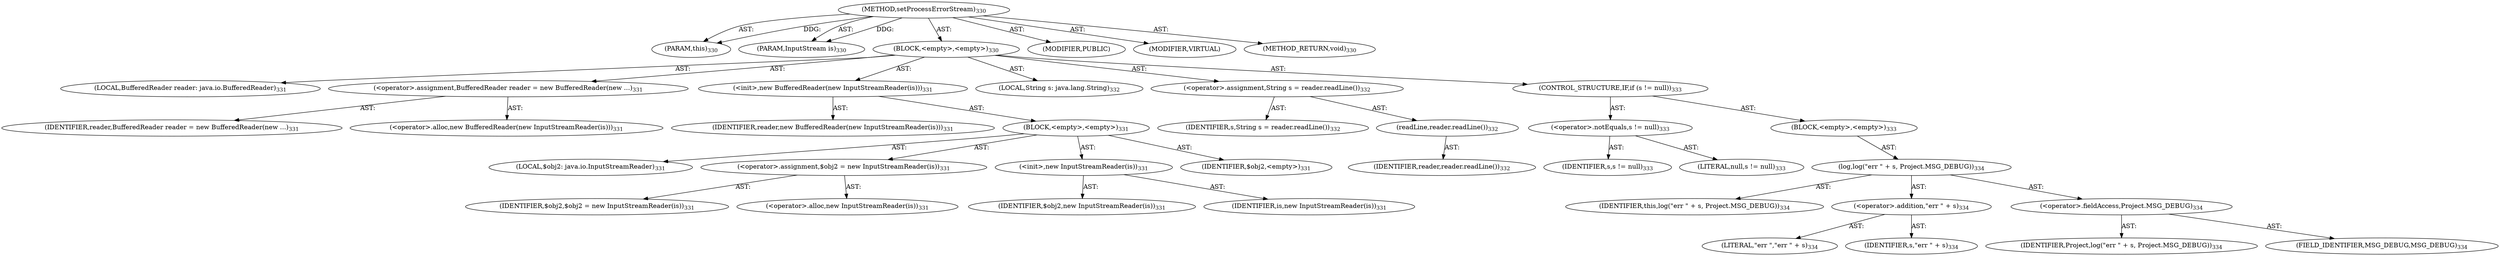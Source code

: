 digraph "setProcessErrorStream" {  
"111669149714" [label = <(METHOD,setProcessErrorStream)<SUB>330</SUB>> ]
"115964117000" [label = <(PARAM,this)<SUB>330</SUB>> ]
"115964117020" [label = <(PARAM,InputStream is)<SUB>330</SUB>> ]
"25769803803" [label = <(BLOCK,&lt;empty&gt;,&lt;empty&gt;)<SUB>330</SUB>> ]
"94489280519" [label = <(LOCAL,BufferedReader reader: java.io.BufferedReader)<SUB>331</SUB>> ]
"30064771193" [label = <(&lt;operator&gt;.assignment,BufferedReader reader = new BufferedReader(new ...)<SUB>331</SUB>> ]
"68719476834" [label = <(IDENTIFIER,reader,BufferedReader reader = new BufferedReader(new ...)<SUB>331</SUB>> ]
"30064771194" [label = <(&lt;operator&gt;.alloc,new BufferedReader(new InputStreamReader(is)))<SUB>331</SUB>> ]
"30064771195" [label = <(&lt;init&gt;,new BufferedReader(new InputStreamReader(is)))<SUB>331</SUB>> ]
"68719476835" [label = <(IDENTIFIER,reader,new BufferedReader(new InputStreamReader(is)))<SUB>331</SUB>> ]
"25769803804" [label = <(BLOCK,&lt;empty&gt;,&lt;empty&gt;)<SUB>331</SUB>> ]
"94489280520" [label = <(LOCAL,$obj2: java.io.InputStreamReader)<SUB>331</SUB>> ]
"30064771196" [label = <(&lt;operator&gt;.assignment,$obj2 = new InputStreamReader(is))<SUB>331</SUB>> ]
"68719476836" [label = <(IDENTIFIER,$obj2,$obj2 = new InputStreamReader(is))<SUB>331</SUB>> ]
"30064771197" [label = <(&lt;operator&gt;.alloc,new InputStreamReader(is))<SUB>331</SUB>> ]
"30064771198" [label = <(&lt;init&gt;,new InputStreamReader(is))<SUB>331</SUB>> ]
"68719476837" [label = <(IDENTIFIER,$obj2,new InputStreamReader(is))<SUB>331</SUB>> ]
"68719476838" [label = <(IDENTIFIER,is,new InputStreamReader(is))<SUB>331</SUB>> ]
"68719476839" [label = <(IDENTIFIER,$obj2,&lt;empty&gt;)<SUB>331</SUB>> ]
"94489280521" [label = <(LOCAL,String s: java.lang.String)<SUB>332</SUB>> ]
"30064771199" [label = <(&lt;operator&gt;.assignment,String s = reader.readLine())<SUB>332</SUB>> ]
"68719476840" [label = <(IDENTIFIER,s,String s = reader.readLine())<SUB>332</SUB>> ]
"30064771200" [label = <(readLine,reader.readLine())<SUB>332</SUB>> ]
"68719476841" [label = <(IDENTIFIER,reader,reader.readLine())<SUB>332</SUB>> ]
"47244640263" [label = <(CONTROL_STRUCTURE,IF,if (s != null))<SUB>333</SUB>> ]
"30064771201" [label = <(&lt;operator&gt;.notEquals,s != null)<SUB>333</SUB>> ]
"68719476842" [label = <(IDENTIFIER,s,s != null)<SUB>333</SUB>> ]
"90194313235" [label = <(LITERAL,null,s != null)<SUB>333</SUB>> ]
"25769803805" [label = <(BLOCK,&lt;empty&gt;,&lt;empty&gt;)<SUB>333</SUB>> ]
"30064771202" [label = <(log,log(&quot;err &quot; + s, Project.MSG_DEBUG))<SUB>334</SUB>> ]
"68719476763" [label = <(IDENTIFIER,this,log(&quot;err &quot; + s, Project.MSG_DEBUG))<SUB>334</SUB>> ]
"30064771203" [label = <(&lt;operator&gt;.addition,&quot;err &quot; + s)<SUB>334</SUB>> ]
"90194313236" [label = <(LITERAL,&quot;err &quot;,&quot;err &quot; + s)<SUB>334</SUB>> ]
"68719476843" [label = <(IDENTIFIER,s,&quot;err &quot; + s)<SUB>334</SUB>> ]
"30064771204" [label = <(&lt;operator&gt;.fieldAccess,Project.MSG_DEBUG)<SUB>334</SUB>> ]
"68719476844" [label = <(IDENTIFIER,Project,log(&quot;err &quot; + s, Project.MSG_DEBUG))<SUB>334</SUB>> ]
"55834574872" [label = <(FIELD_IDENTIFIER,MSG_DEBUG,MSG_DEBUG)<SUB>334</SUB>> ]
"133143986230" [label = <(MODIFIER,PUBLIC)> ]
"133143986231" [label = <(MODIFIER,VIRTUAL)> ]
"128849018898" [label = <(METHOD_RETURN,void)<SUB>330</SUB>> ]
  "111669149714" -> "115964117000"  [ label = "AST: "] 
  "111669149714" -> "115964117020"  [ label = "AST: "] 
  "111669149714" -> "25769803803"  [ label = "AST: "] 
  "111669149714" -> "133143986230"  [ label = "AST: "] 
  "111669149714" -> "133143986231"  [ label = "AST: "] 
  "111669149714" -> "128849018898"  [ label = "AST: "] 
  "25769803803" -> "94489280519"  [ label = "AST: "] 
  "25769803803" -> "30064771193"  [ label = "AST: "] 
  "25769803803" -> "30064771195"  [ label = "AST: "] 
  "25769803803" -> "94489280521"  [ label = "AST: "] 
  "25769803803" -> "30064771199"  [ label = "AST: "] 
  "25769803803" -> "47244640263"  [ label = "AST: "] 
  "30064771193" -> "68719476834"  [ label = "AST: "] 
  "30064771193" -> "30064771194"  [ label = "AST: "] 
  "30064771195" -> "68719476835"  [ label = "AST: "] 
  "30064771195" -> "25769803804"  [ label = "AST: "] 
  "25769803804" -> "94489280520"  [ label = "AST: "] 
  "25769803804" -> "30064771196"  [ label = "AST: "] 
  "25769803804" -> "30064771198"  [ label = "AST: "] 
  "25769803804" -> "68719476839"  [ label = "AST: "] 
  "30064771196" -> "68719476836"  [ label = "AST: "] 
  "30064771196" -> "30064771197"  [ label = "AST: "] 
  "30064771198" -> "68719476837"  [ label = "AST: "] 
  "30064771198" -> "68719476838"  [ label = "AST: "] 
  "30064771199" -> "68719476840"  [ label = "AST: "] 
  "30064771199" -> "30064771200"  [ label = "AST: "] 
  "30064771200" -> "68719476841"  [ label = "AST: "] 
  "47244640263" -> "30064771201"  [ label = "AST: "] 
  "47244640263" -> "25769803805"  [ label = "AST: "] 
  "30064771201" -> "68719476842"  [ label = "AST: "] 
  "30064771201" -> "90194313235"  [ label = "AST: "] 
  "25769803805" -> "30064771202"  [ label = "AST: "] 
  "30064771202" -> "68719476763"  [ label = "AST: "] 
  "30064771202" -> "30064771203"  [ label = "AST: "] 
  "30064771202" -> "30064771204"  [ label = "AST: "] 
  "30064771203" -> "90194313236"  [ label = "AST: "] 
  "30064771203" -> "68719476843"  [ label = "AST: "] 
  "30064771204" -> "68719476844"  [ label = "AST: "] 
  "30064771204" -> "55834574872"  [ label = "AST: "] 
  "111669149714" -> "115964117000"  [ label = "DDG: "] 
  "111669149714" -> "115964117020"  [ label = "DDG: "] 
}
